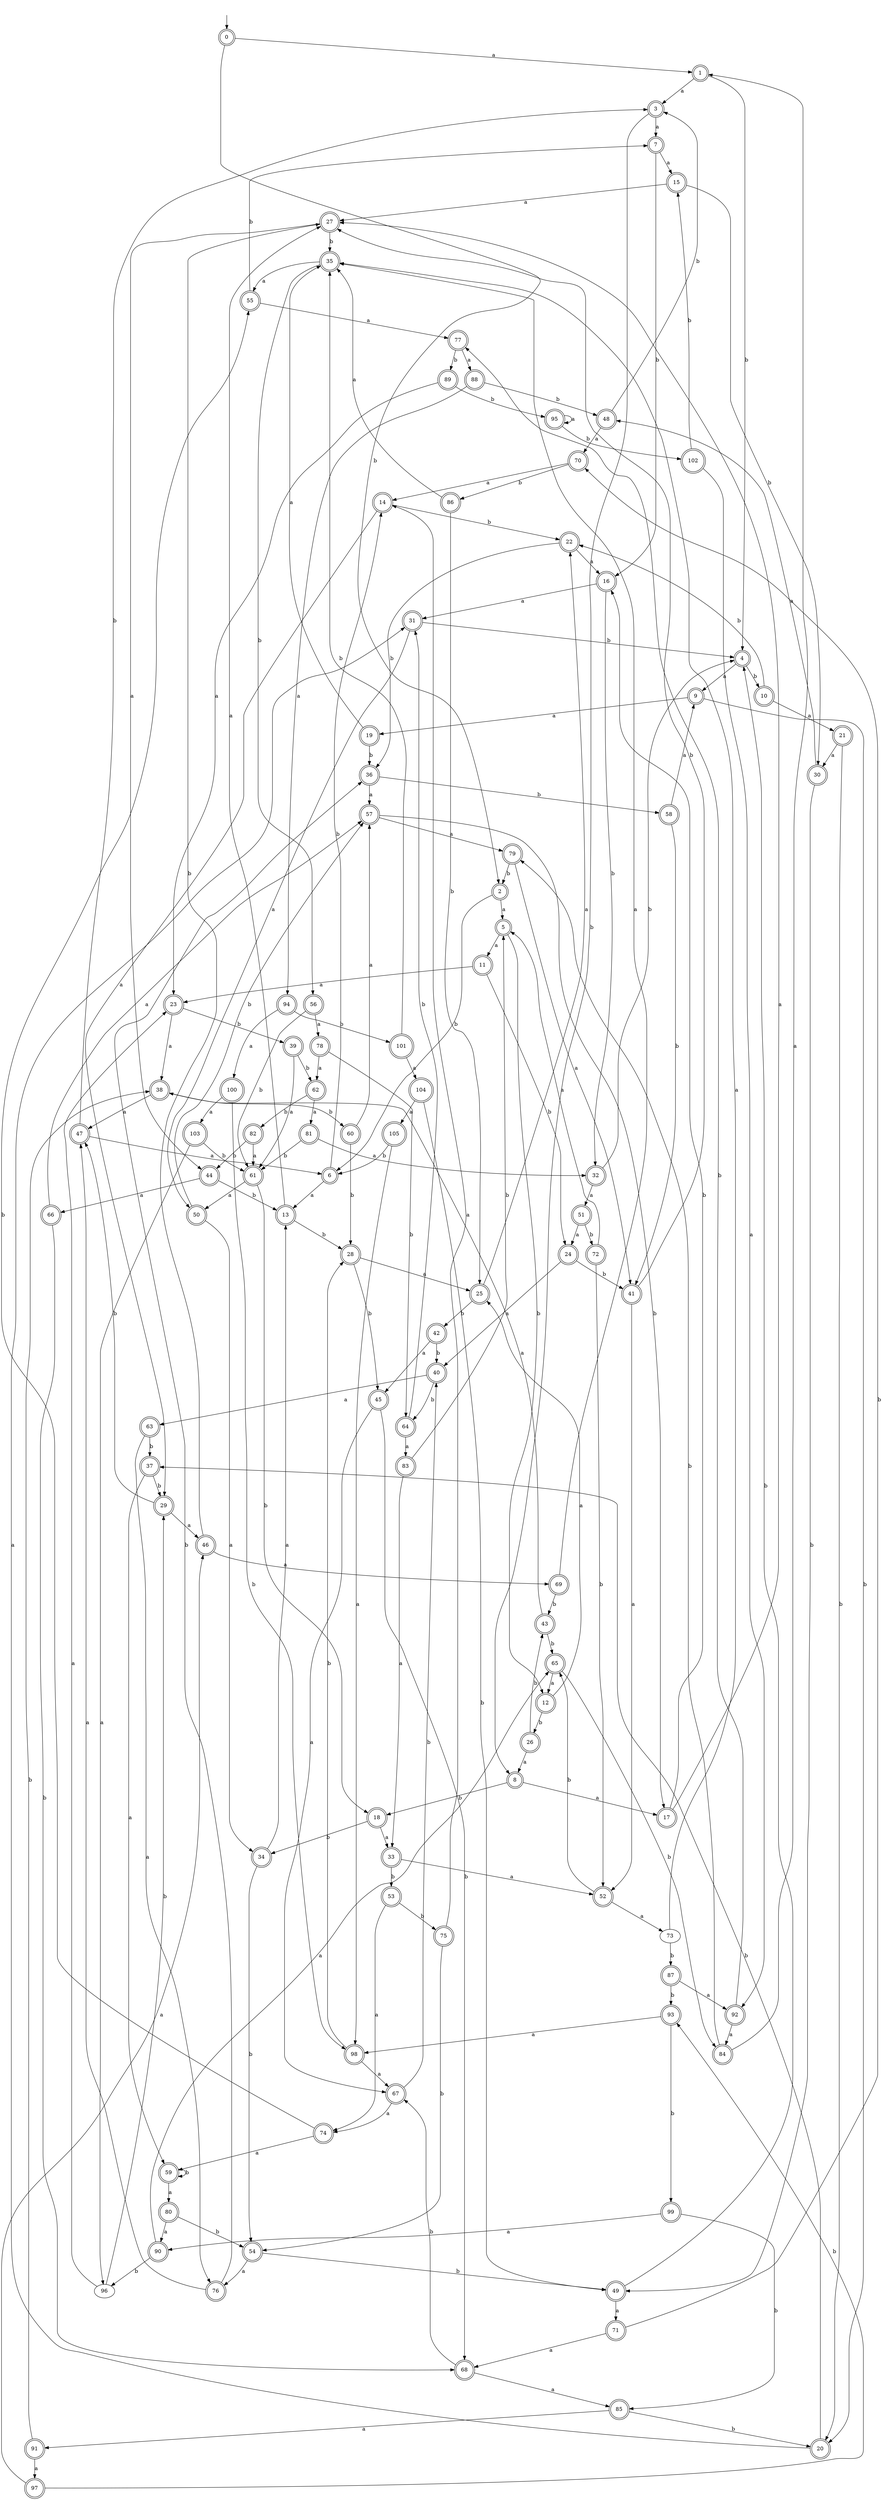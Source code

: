 digraph RandomDFA {
  __start0 [label="", shape=none];
  __start0 -> 0 [label=""];
  0 [shape=circle] [shape=doublecircle]
  0 -> 1 [label="a"]
  0 -> 2 [label="b"]
  1 [shape=doublecircle]
  1 -> 3 [label="a"]
  1 -> 4 [label="b"]
  2 [shape=doublecircle]
  2 -> 5 [label="a"]
  2 -> 6 [label="b"]
  3 [shape=doublecircle]
  3 -> 7 [label="a"]
  3 -> 8 [label="b"]
  4 [shape=doublecircle]
  4 -> 9 [label="a"]
  4 -> 10 [label="b"]
  5 [shape=doublecircle]
  5 -> 11 [label="a"]
  5 -> 12 [label="b"]
  6 [shape=doublecircle]
  6 -> 13 [label="a"]
  6 -> 14 [label="b"]
  7 [shape=doublecircle]
  7 -> 15 [label="a"]
  7 -> 16 [label="b"]
  8 [shape=doublecircle]
  8 -> 17 [label="a"]
  8 -> 18 [label="b"]
  9 [shape=doublecircle]
  9 -> 19 [label="a"]
  9 -> 20 [label="b"]
  10 [shape=doublecircle]
  10 -> 21 [label="a"]
  10 -> 22 [label="b"]
  11 [shape=doublecircle]
  11 -> 23 [label="a"]
  11 -> 24 [label="b"]
  12 [shape=doublecircle]
  12 -> 25 [label="a"]
  12 -> 26 [label="b"]
  13 [shape=doublecircle]
  13 -> 27 [label="a"]
  13 -> 28 [label="b"]
  14 [shape=doublecircle]
  14 -> 29 [label="a"]
  14 -> 22 [label="b"]
  15 [shape=doublecircle]
  15 -> 27 [label="a"]
  15 -> 30 [label="b"]
  16 [shape=doublecircle]
  16 -> 31 [label="a"]
  16 -> 32 [label="b"]
  17 [shape=doublecircle]
  17 -> 27 [label="a"]
  17 -> 16 [label="b"]
  18 [shape=doublecircle]
  18 -> 33 [label="a"]
  18 -> 34 [label="b"]
  19 [shape=doublecircle]
  19 -> 35 [label="a"]
  19 -> 36 [label="b"]
  20 [shape=doublecircle]
  20 -> 31 [label="a"]
  20 -> 37 [label="b"]
  21 [shape=doublecircle]
  21 -> 30 [label="a"]
  21 -> 20 [label="b"]
  22 [shape=doublecircle]
  22 -> 16 [label="a"]
  22 -> 36 [label="b"]
  23 [shape=doublecircle]
  23 -> 38 [label="a"]
  23 -> 39 [label="b"]
  24 [shape=doublecircle]
  24 -> 40 [label="a"]
  24 -> 41 [label="b"]
  25 [shape=doublecircle]
  25 -> 22 [label="a"]
  25 -> 42 [label="b"]
  26 [shape=doublecircle]
  26 -> 8 [label="a"]
  26 -> 43 [label="b"]
  27 [shape=doublecircle]
  27 -> 44 [label="a"]
  27 -> 35 [label="b"]
  28 [shape=doublecircle]
  28 -> 25 [label="a"]
  28 -> 45 [label="b"]
  29 [shape=doublecircle]
  29 -> 46 [label="a"]
  29 -> 47 [label="b"]
  30 [shape=doublecircle]
  30 -> 48 [label="a"]
  30 -> 49 [label="b"]
  31 [shape=doublecircle]
  31 -> 50 [label="a"]
  31 -> 4 [label="b"]
  32 [shape=doublecircle]
  32 -> 51 [label="a"]
  32 -> 4 [label="b"]
  33 [shape=doublecircle]
  33 -> 52 [label="a"]
  33 -> 53 [label="b"]
  34 [shape=doublecircle]
  34 -> 13 [label="a"]
  34 -> 54 [label="b"]
  35 [shape=doublecircle]
  35 -> 55 [label="a"]
  35 -> 56 [label="b"]
  36 [shape=doublecircle]
  36 -> 57 [label="a"]
  36 -> 58 [label="b"]
  37 [shape=doublecircle]
  37 -> 59 [label="a"]
  37 -> 29 [label="b"]
  38 [shape=doublecircle]
  38 -> 47 [label="a"]
  38 -> 60 [label="b"]
  39 [shape=doublecircle]
  39 -> 61 [label="a"]
  39 -> 62 [label="b"]
  40 [shape=doublecircle]
  40 -> 63 [label="a"]
  40 -> 64 [label="b"]
  41 [shape=doublecircle]
  41 -> 52 [label="a"]
  41 -> 27 [label="b"]
  42 [shape=doublecircle]
  42 -> 45 [label="a"]
  42 -> 40 [label="b"]
  43 [shape=doublecircle]
  43 -> 38 [label="a"]
  43 -> 65 [label="b"]
  44 [shape=doublecircle]
  44 -> 66 [label="a"]
  44 -> 13 [label="b"]
  45 [shape=doublecircle]
  45 -> 67 [label="a"]
  45 -> 68 [label="b"]
  46 [shape=doublecircle]
  46 -> 69 [label="a"]
  46 -> 27 [label="b"]
  47 [shape=doublecircle]
  47 -> 6 [label="a"]
  47 -> 3 [label="b"]
  48 [shape=doublecircle]
  48 -> 70 [label="a"]
  48 -> 3 [label="b"]
  49 [shape=doublecircle]
  49 -> 71 [label="a"]
  49 -> 4 [label="b"]
  50 [shape=doublecircle]
  50 -> 34 [label="a"]
  50 -> 57 [label="b"]
  51 [shape=doublecircle]
  51 -> 24 [label="a"]
  51 -> 72 [label="b"]
  52 [shape=doublecircle]
  52 -> 73 [label="a"]
  52 -> 65 [label="b"]
  53 [shape=doublecircle]
  53 -> 74 [label="a"]
  53 -> 75 [label="b"]
  54 [shape=doublecircle]
  54 -> 76 [label="a"]
  54 -> 49 [label="b"]
  55 [shape=doublecircle]
  55 -> 77 [label="a"]
  55 -> 7 [label="b"]
  56 [shape=doublecircle]
  56 -> 78 [label="a"]
  56 -> 61 [label="b"]
  57 [shape=doublecircle]
  57 -> 79 [label="a"]
  57 -> 17 [label="b"]
  58 [shape=doublecircle]
  58 -> 9 [label="a"]
  58 -> 41 [label="b"]
  59 [shape=doublecircle]
  59 -> 80 [label="a"]
  59 -> 59 [label="b"]
  60 [shape=doublecircle]
  60 -> 57 [label="a"]
  60 -> 28 [label="b"]
  61 [shape=doublecircle]
  61 -> 50 [label="a"]
  61 -> 18 [label="b"]
  62 [shape=doublecircle]
  62 -> 81 [label="a"]
  62 -> 82 [label="b"]
  63 [shape=doublecircle]
  63 -> 76 [label="a"]
  63 -> 37 [label="b"]
  64 [shape=doublecircle]
  64 -> 83 [label="a"]
  64 -> 31 [label="b"]
  65 [shape=doublecircle]
  65 -> 12 [label="a"]
  65 -> 84 [label="b"]
  66 [shape=doublecircle]
  66 -> 57 [label="a"]
  66 -> 68 [label="b"]
  67 [shape=doublecircle]
  67 -> 74 [label="a"]
  67 -> 40 [label="b"]
  68 [shape=doublecircle]
  68 -> 85 [label="a"]
  68 -> 67 [label="b"]
  69 [shape=doublecircle]
  69 -> 35 [label="a"]
  69 -> 43 [label="b"]
  70 [shape=doublecircle]
  70 -> 14 [label="a"]
  70 -> 86 [label="b"]
  71 [shape=doublecircle]
  71 -> 68 [label="a"]
  71 -> 70 [label="b"]
  72 [shape=doublecircle]
  72 -> 5 [label="a"]
  72 -> 52 [label="b"]
  73
  73 -> 35 [label="a"]
  73 -> 87 [label="b"]
  74 [shape=doublecircle]
  74 -> 59 [label="a"]
  74 -> 55 [label="b"]
  75 [shape=doublecircle]
  75 -> 14 [label="a"]
  75 -> 54 [label="b"]
  76 [shape=doublecircle]
  76 -> 47 [label="a"]
  76 -> 36 [label="b"]
  77 [shape=doublecircle]
  77 -> 88 [label="a"]
  77 -> 89 [label="b"]
  78 [shape=doublecircle]
  78 -> 62 [label="a"]
  78 -> 64 [label="b"]
  79 [shape=doublecircle]
  79 -> 41 [label="a"]
  79 -> 2 [label="b"]
  80 [shape=doublecircle]
  80 -> 90 [label="a"]
  80 -> 54 [label="b"]
  81 [shape=doublecircle]
  81 -> 32 [label="a"]
  81 -> 61 [label="b"]
  82 [shape=doublecircle]
  82 -> 61 [label="a"]
  82 -> 44 [label="b"]
  83 [shape=doublecircle]
  83 -> 33 [label="a"]
  83 -> 5 [label="b"]
  84 [shape=doublecircle]
  84 -> 1 [label="a"]
  84 -> 79 [label="b"]
  85 [shape=doublecircle]
  85 -> 91 [label="a"]
  85 -> 20 [label="b"]
  86 [shape=doublecircle]
  86 -> 35 [label="a"]
  86 -> 25 [label="b"]
  87 [shape=doublecircle]
  87 -> 92 [label="a"]
  87 -> 93 [label="b"]
  88 [shape=doublecircle]
  88 -> 94 [label="a"]
  88 -> 48 [label="b"]
  89 [shape=doublecircle]
  89 -> 23 [label="a"]
  89 -> 95 [label="b"]
  90 [shape=doublecircle]
  90 -> 65 [label="a"]
  90 -> 96 [label="b"]
  91 [shape=doublecircle]
  91 -> 97 [label="a"]
  91 -> 38 [label="b"]
  92 [shape=doublecircle]
  92 -> 84 [label="a"]
  92 -> 77 [label="b"]
  93 [shape=doublecircle]
  93 -> 98 [label="a"]
  93 -> 99 [label="b"]
  94 [shape=doublecircle]
  94 -> 100 [label="a"]
  94 -> 101 [label="b"]
  95 [shape=doublecircle]
  95 -> 95 [label="a"]
  95 -> 102 [label="b"]
  96
  96 -> 23 [label="a"]
  96 -> 29 [label="b"]
  97 [shape=doublecircle]
  97 -> 46 [label="a"]
  97 -> 93 [label="b"]
  98 [shape=doublecircle]
  98 -> 67 [label="a"]
  98 -> 28 [label="b"]
  99 [shape=doublecircle]
  99 -> 90 [label="a"]
  99 -> 85 [label="b"]
  100 [shape=doublecircle]
  100 -> 103 [label="a"]
  100 -> 98 [label="b"]
  101 [shape=doublecircle]
  101 -> 104 [label="a"]
  101 -> 35 [label="b"]
  102 [shape=doublecircle]
  102 -> 92 [label="a"]
  102 -> 15 [label="b"]
  103 [shape=doublecircle]
  103 -> 96 [label="a"]
  103 -> 61 [label="b"]
  104 [shape=doublecircle]
  104 -> 105 [label="a"]
  104 -> 49 [label="b"]
  105 [shape=doublecircle]
  105 -> 98 [label="a"]
  105 -> 6 [label="b"]
}
